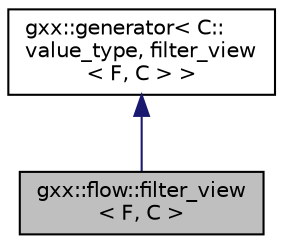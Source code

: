 digraph "gxx::flow::filter_view&lt; F, C &gt;"
{
  edge [fontname="Helvetica",fontsize="10",labelfontname="Helvetica",labelfontsize="10"];
  node [fontname="Helvetica",fontsize="10",shape=record];
  Node1 [label="gxx::flow::filter_view\l\< F, C \>",height=0.2,width=0.4,color="black", fillcolor="grey75", style="filled", fontcolor="black"];
  Node2 -> Node1 [dir="back",color="midnightblue",fontsize="10",style="solid",fontname="Helvetica"];
  Node2 [label="gxx::generator\< C::\lvalue_type, filter_view\l\< F, C \> \>",height=0.2,width=0.4,color="black", fillcolor="white", style="filled",URL="$classgxx_1_1generator.html"];
}
